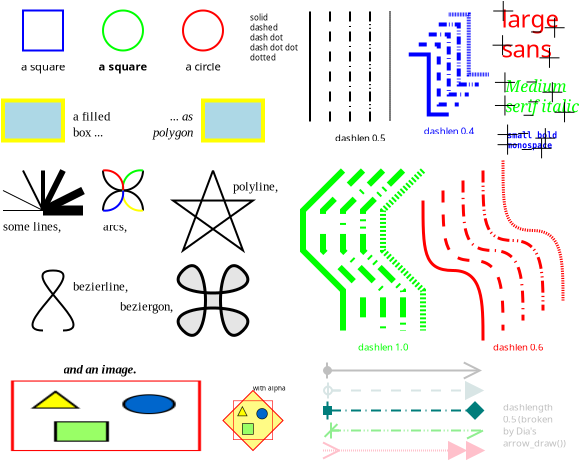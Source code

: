 <?xml version="1.0" encoding="UTF-8"?>
<dia:diagram xmlns:dia="http://www.lysator.liu.se/~alla/dia/">
  <dia:layer name="Background" visible="true">
    <dia:object type="Standard - Text" version="1" id="O0">
      <dia:attribute name="obj_pos">
        <dia:point val="26.108,5.081"/>
      </dia:attribute>
      <dia:attribute name="obj_bb">
        <dia:rectangle val="26.108,4.357;29.232,6.678"/>
      </dia:attribute>
      <dia:attribute name="text">
        <dia:composite type="text">
          <dia:attribute name="string">
            <dia:string>#Medium
serif italic#</dia:string>
          </dia:attribute>
          <dia:attribute name="font">
            <dia:font family="serif" style="8" name="Times-Italic"/>
          </dia:attribute>
          <dia:attribute name="height">
            <dia:real val="1"/>
          </dia:attribute>
          <dia:attribute name="pos">
            <dia:point val="26.108,5.081"/>
          </dia:attribute>
          <dia:attribute name="color">
            <dia:color val="#00ff00"/>
          </dia:attribute>
          <dia:attribute name="alignment">
            <dia:enum val="0"/>
          </dia:attribute>
        </dia:composite>
      </dia:attribute>
      <dia:attribute name="valign">
        <dia:enum val="3"/>
      </dia:attribute>
    </dia:object>
    <dia:object type="Standard - Polygon" version="0" id="O1">
      <dia:attribute name="obj_pos">
        <dia:point val="13.5,20"/>
      </dia:attribute>
      <dia:attribute name="obj_bb">
        <dia:rectangle val="12,20;15,23"/>
      </dia:attribute>
      <dia:attribute name="poly_points">
        <dia:point val="13.5,20"/>
        <dia:point val="15,21.5"/>
        <dia:point val="13.5,23"/>
        <dia:point val="12,21.5"/>
      </dia:attribute>
      <dia:attribute name="line_color">
        <dia:color val="#ff0000"/>
      </dia:attribute>
      <dia:attribute name="line_width">
        <dia:real val="0"/>
      </dia:attribute>
      <dia:attribute name="inner_color">
        <dia:color val="#fffb85"/>
      </dia:attribute>
      <dia:attribute name="show_background">
        <dia:boolean val="true"/>
      </dia:attribute>
    </dia:object>
    <dia:object type="Standard - Box" version="0" id="O2">
      <dia:attribute name="obj_pos">
        <dia:point val="6,1"/>
      </dia:attribute>
      <dia:attribute name="obj_bb">
        <dia:rectangle val="5.95,0.95;8.05,3.05"/>
      </dia:attribute>
      <dia:attribute name="elem_corner">
        <dia:point val="6,1"/>
      </dia:attribute>
      <dia:attribute name="elem_width">
        <dia:real val="2"/>
      </dia:attribute>
      <dia:attribute name="elem_height">
        <dia:real val="2"/>
      </dia:attribute>
      <dia:attribute name="border_color">
        <dia:color val="#00ff00"/>
      </dia:attribute>
      <dia:attribute name="show_background">
        <dia:boolean val="true"/>
      </dia:attribute>
      <dia:attribute name="corner_radius">
        <dia:real val="1"/>
      </dia:attribute>
    </dia:object>
    <dia:object type="Standard - Text" version="1" id="O3">
      <dia:attribute name="obj_pos">
        <dia:point val="7,4"/>
      </dia:attribute>
      <dia:attribute name="obj_bb">
        <dia:rectangle val="5.725,3.38;8.295,4.34"/>
      </dia:attribute>
      <dia:attribute name="text">
        <dia:composite type="text">
          <dia:attribute name="string">
            <dia:string>#a square#</dia:string>
          </dia:attribute>
          <dia:attribute name="font">
            <dia:font family="sans" style="80" name="Helvetica-Bold"/>
          </dia:attribute>
          <dia:attribute name="height">
            <dia:real val="0.7"/>
          </dia:attribute>
          <dia:attribute name="pos">
            <dia:point val="7,4"/>
          </dia:attribute>
          <dia:attribute name="color">
            <dia:color val="#000000"/>
          </dia:attribute>
          <dia:attribute name="alignment">
            <dia:enum val="1"/>
          </dia:attribute>
        </dia:composite>
      </dia:attribute>
      <dia:attribute name="valign">
        <dia:enum val="3"/>
      </dia:attribute>
    </dia:object>
    <dia:object type="Standard - Ellipse" version="0" id="O4">
      <dia:attribute name="obj_pos">
        <dia:point val="10,1"/>
      </dia:attribute>
      <dia:attribute name="obj_bb">
        <dia:rectangle val="9.95,0.95;12.05,3.05"/>
      </dia:attribute>
      <dia:attribute name="elem_corner">
        <dia:point val="10,1"/>
      </dia:attribute>
      <dia:attribute name="elem_width">
        <dia:real val="2"/>
      </dia:attribute>
      <dia:attribute name="elem_height">
        <dia:real val="2"/>
      </dia:attribute>
      <dia:attribute name="border_color">
        <dia:color val="#ff0000"/>
      </dia:attribute>
      <dia:attribute name="show_background">
        <dia:boolean val="false"/>
      </dia:attribute>
    </dia:object>
    <dia:object type="Standard - Text" version="1" id="O5">
      <dia:attribute name="obj_pos">
        <dia:point val="11,4"/>
      </dia:attribute>
      <dia:attribute name="obj_bb">
        <dia:rectangle val="9.975,3.4;12.025,4.3"/>
      </dia:attribute>
      <dia:attribute name="text">
        <dia:composite type="text">
          <dia:attribute name="string">
            <dia:string>#a circle#</dia:string>
          </dia:attribute>
          <dia:attribute name="font">
            <dia:font family="sans" style="0" name="Helvetica"/>
          </dia:attribute>
          <dia:attribute name="height">
            <dia:real val="0.7"/>
          </dia:attribute>
          <dia:attribute name="pos">
            <dia:point val="11,4"/>
          </dia:attribute>
          <dia:attribute name="color">
            <dia:color val="#000000"/>
          </dia:attribute>
          <dia:attribute name="alignment">
            <dia:enum val="1"/>
          </dia:attribute>
        </dia:composite>
      </dia:attribute>
      <dia:attribute name="valign">
        <dia:enum val="3"/>
      </dia:attribute>
    </dia:object>
    <dia:object type="Standard - Box" version="0" id="O6">
      <dia:attribute name="obj_pos">
        <dia:point val="1,5.5"/>
      </dia:attribute>
      <dia:attribute name="obj_bb">
        <dia:rectangle val="0.9,5.4;4.1,7.6"/>
      </dia:attribute>
      <dia:attribute name="elem_corner">
        <dia:point val="1,5.5"/>
      </dia:attribute>
      <dia:attribute name="elem_width">
        <dia:real val="3"/>
      </dia:attribute>
      <dia:attribute name="elem_height">
        <dia:real val="2"/>
      </dia:attribute>
      <dia:attribute name="border_width">
        <dia:real val="0.2"/>
      </dia:attribute>
      <dia:attribute name="border_color">
        <dia:color val="#ffff00"/>
      </dia:attribute>
      <dia:attribute name="inner_color">
        <dia:color val="#add8e6"/>
      </dia:attribute>
      <dia:attribute name="show_background">
        <dia:boolean val="true"/>
      </dia:attribute>
    </dia:object>
    <dia:object type="Standard - Text" version="1" id="O7">
      <dia:attribute name="obj_pos">
        <dia:point val="4.5,6.5"/>
      </dia:attribute>
      <dia:attribute name="obj_bb">
        <dia:rectangle val="4.5,5.9;6.1,7.7"/>
      </dia:attribute>
      <dia:attribute name="text">
        <dia:composite type="text">
          <dia:attribute name="string">
            <dia:string>#a filled
box ...#</dia:string>
          </dia:attribute>
          <dia:attribute name="font">
            <dia:font family="times new roman" style="0" name="Times-Roman"/>
          </dia:attribute>
          <dia:attribute name="height">
            <dia:real val="0.8"/>
          </dia:attribute>
          <dia:attribute name="pos">
            <dia:point val="4.5,6.5"/>
          </dia:attribute>
          <dia:attribute name="color">
            <dia:color val="#000000"/>
          </dia:attribute>
          <dia:attribute name="alignment">
            <dia:enum val="0"/>
          </dia:attribute>
        </dia:composite>
      </dia:attribute>
      <dia:attribute name="valign">
        <dia:enum val="3"/>
      </dia:attribute>
    </dia:object>
    <dia:object type="Standard - Polygon" version="0" id="O8">
      <dia:attribute name="obj_pos">
        <dia:point val="11,5.5"/>
      </dia:attribute>
      <dia:attribute name="obj_bb">
        <dia:rectangle val="10.9,5.4;14.1,7.6"/>
      </dia:attribute>
      <dia:attribute name="poly_points">
        <dia:point val="11,5.5"/>
        <dia:point val="14,5.5"/>
        <dia:point val="14,7.5"/>
        <dia:point val="11,7.5"/>
      </dia:attribute>
      <dia:attribute name="line_color">
        <dia:color val="#ffff00"/>
      </dia:attribute>
      <dia:attribute name="line_width">
        <dia:real val="0.2"/>
      </dia:attribute>
      <dia:attribute name="inner_color">
        <dia:color val="#add8e6"/>
      </dia:attribute>
      <dia:attribute name="show_background">
        <dia:boolean val="true"/>
      </dia:attribute>
    </dia:object>
    <dia:object type="Standard - Text" version="1" id="O9">
      <dia:attribute name="obj_pos">
        <dia:point val="10.5,6.5"/>
      </dia:attribute>
      <dia:attribute name="obj_bb">
        <dia:rectangle val="8.5,5.9;10.5,7.7"/>
      </dia:attribute>
      <dia:attribute name="text">
        <dia:composite type="text">
          <dia:attribute name="string">
            <dia:string>#... as
polygon#</dia:string>
          </dia:attribute>
          <dia:attribute name="font">
            <dia:font family="times new roman" style="8" name="Times-Italic"/>
          </dia:attribute>
          <dia:attribute name="height">
            <dia:real val="0.8"/>
          </dia:attribute>
          <dia:attribute name="pos">
            <dia:point val="10.5,6.5"/>
          </dia:attribute>
          <dia:attribute name="color">
            <dia:color val="#000000"/>
          </dia:attribute>
          <dia:attribute name="alignment">
            <dia:enum val="2"/>
          </dia:attribute>
        </dia:composite>
      </dia:attribute>
      <dia:attribute name="valign">
        <dia:enum val="3"/>
      </dia:attribute>
    </dia:object>
    <dia:object type="Standard - Text" version="1" id="O10">
      <dia:attribute name="obj_pos">
        <dia:point val="3,4"/>
      </dia:attribute>
      <dia:attribute name="obj_bb">
        <dia:rectangle val="1.75,3.4;4.25,4.3"/>
      </dia:attribute>
      <dia:attribute name="text">
        <dia:composite type="text">
          <dia:attribute name="string">
            <dia:string>#a square#</dia:string>
          </dia:attribute>
          <dia:attribute name="font">
            <dia:font family="sans" style="0" name="Helvetica"/>
          </dia:attribute>
          <dia:attribute name="height">
            <dia:real val="0.7"/>
          </dia:attribute>
          <dia:attribute name="pos">
            <dia:point val="3,4"/>
          </dia:attribute>
          <dia:attribute name="color">
            <dia:color val="#000000"/>
          </dia:attribute>
          <dia:attribute name="alignment">
            <dia:enum val="1"/>
          </dia:attribute>
        </dia:composite>
      </dia:attribute>
      <dia:attribute name="valign">
        <dia:enum val="3"/>
      </dia:attribute>
    </dia:object>
    <dia:object type="Standard - Box" version="0" id="O11">
      <dia:attribute name="obj_pos">
        <dia:point val="2,1"/>
      </dia:attribute>
      <dia:attribute name="obj_bb">
        <dia:rectangle val="1.95,0.95;4.05,3.05"/>
      </dia:attribute>
      <dia:attribute name="elem_corner">
        <dia:point val="2,1"/>
      </dia:attribute>
      <dia:attribute name="elem_width">
        <dia:real val="2"/>
      </dia:attribute>
      <dia:attribute name="elem_height">
        <dia:real val="2"/>
      </dia:attribute>
      <dia:attribute name="border_color">
        <dia:color val="#0000ff"/>
      </dia:attribute>
      <dia:attribute name="show_background">
        <dia:boolean val="true"/>
      </dia:attribute>
    </dia:object>
    <dia:object type="Standard - Line" version="0" id="O12">
      <dia:attribute name="obj_pos">
        <dia:point val="1,11"/>
      </dia:attribute>
      <dia:attribute name="obj_bb">
        <dia:rectangle val="0.995,10.995;3.005,11.005"/>
      </dia:attribute>
      <dia:attribute name="conn_endpoints">
        <dia:point val="1,11"/>
        <dia:point val="3,11"/>
      </dia:attribute>
      <dia:attribute name="numcp">
        <dia:int val="1"/>
      </dia:attribute>
      <dia:attribute name="line_width">
        <dia:real val="0.01"/>
      </dia:attribute>
    </dia:object>
    <dia:object type="Standard - Line" version="0" id="O13">
      <dia:attribute name="obj_pos">
        <dia:point val="3,11"/>
      </dia:attribute>
      <dia:attribute name="obj_bb">
        <dia:rectangle val="0.966,9.966;3.034,11.034"/>
      </dia:attribute>
      <dia:attribute name="conn_endpoints">
        <dia:point val="3,11"/>
        <dia:point val="1,10"/>
      </dia:attribute>
      <dia:attribute name="numcp">
        <dia:int val="1"/>
      </dia:attribute>
      <dia:attribute name="line_width">
        <dia:real val="0.05"/>
      </dia:attribute>
    </dia:object>
    <dia:object type="Standard - Line" version="0" id="O14">
      <dia:attribute name="obj_pos">
        <dia:point val="3,11"/>
      </dia:attribute>
      <dia:attribute name="obj_bb">
        <dia:rectangle val="1.933,8.933;3.067,11.067"/>
      </dia:attribute>
      <dia:attribute name="conn_endpoints">
        <dia:point val="3,11"/>
        <dia:point val="2,9"/>
      </dia:attribute>
      <dia:attribute name="numcp">
        <dia:int val="1"/>
      </dia:attribute>
    </dia:object>
    <dia:object type="Standard - Line" version="0" id="O15">
      <dia:attribute name="obj_pos">
        <dia:point val="3,11"/>
      </dia:attribute>
      <dia:attribute name="obj_bb">
        <dia:rectangle val="2.9,8.9;3.1,11.1"/>
      </dia:attribute>
      <dia:attribute name="conn_endpoints">
        <dia:point val="3,11"/>
        <dia:point val="3,9"/>
      </dia:attribute>
      <dia:attribute name="numcp">
        <dia:int val="1"/>
      </dia:attribute>
      <dia:attribute name="line_width">
        <dia:real val="0.2"/>
      </dia:attribute>
    </dia:object>
    <dia:object type="Standard - Line" version="0" id="O16">
      <dia:attribute name="obj_pos">
        <dia:point val="3,11"/>
      </dia:attribute>
      <dia:attribute name="obj_bb">
        <dia:rectangle val="2.799,8.799;4.201,11.201"/>
      </dia:attribute>
      <dia:attribute name="conn_endpoints">
        <dia:point val="3,11"/>
        <dia:point val="4,9"/>
      </dia:attribute>
      <dia:attribute name="numcp">
        <dia:int val="1"/>
      </dia:attribute>
      <dia:attribute name="line_width">
        <dia:real val="0.3"/>
      </dia:attribute>
    </dia:object>
    <dia:object type="Standard - Line" version="0" id="O17">
      <dia:attribute name="obj_pos">
        <dia:point val="3,11"/>
      </dia:attribute>
      <dia:attribute name="obj_bb">
        <dia:rectangle val="2.732,9.732;5.268,11.268"/>
      </dia:attribute>
      <dia:attribute name="conn_endpoints">
        <dia:point val="3,11"/>
        <dia:point val="5,10"/>
      </dia:attribute>
      <dia:attribute name="numcp">
        <dia:int val="1"/>
      </dia:attribute>
      <dia:attribute name="line_width">
        <dia:real val="0.4"/>
      </dia:attribute>
    </dia:object>
    <dia:object type="Standard - Line" version="0" id="O18">
      <dia:attribute name="obj_pos">
        <dia:point val="3,11"/>
      </dia:attribute>
      <dia:attribute name="obj_bb">
        <dia:rectangle val="2.75,10.75;5.25,11.25"/>
      </dia:attribute>
      <dia:attribute name="conn_endpoints">
        <dia:point val="3,11"/>
        <dia:point val="5,11"/>
      </dia:attribute>
      <dia:attribute name="numcp">
        <dia:int val="1"/>
      </dia:attribute>
      <dia:attribute name="line_width">
        <dia:real val="0.5"/>
      </dia:attribute>
    </dia:object>
    <dia:object type="Standard - Text" version="1" id="O19">
      <dia:attribute name="obj_pos">
        <dia:point val="1,12"/>
      </dia:attribute>
      <dia:attribute name="obj_bb">
        <dia:rectangle val="1,11.4;3.8,12.4"/>
      </dia:attribute>
      <dia:attribute name="text">
        <dia:composite type="text">
          <dia:attribute name="string">
            <dia:string>#some lines,#</dia:string>
          </dia:attribute>
          <dia:attribute name="font">
            <dia:font family="times new roman" style="0" name="Times-Roman"/>
          </dia:attribute>
          <dia:attribute name="height">
            <dia:real val="0.8"/>
          </dia:attribute>
          <dia:attribute name="pos">
            <dia:point val="1,12"/>
          </dia:attribute>
          <dia:attribute name="color">
            <dia:color val="#000000"/>
          </dia:attribute>
          <dia:attribute name="alignment">
            <dia:enum val="0"/>
          </dia:attribute>
        </dia:composite>
      </dia:attribute>
      <dia:attribute name="valign">
        <dia:enum val="3"/>
      </dia:attribute>
    </dia:object>
    <dia:object type="Standard - Arc" version="0" id="O20">
      <dia:attribute name="obj_pos">
        <dia:point val="6,9"/>
      </dia:attribute>
      <dia:attribute name="obj_bb">
        <dia:rectangle val="5.95,8.95;8.05,10.05"/>
      </dia:attribute>
      <dia:attribute name="conn_endpoints">
        <dia:point val="6,9"/>
        <dia:point val="8,9"/>
      </dia:attribute>
      <dia:attribute name="curve_distance">
        <dia:real val="1"/>
      </dia:attribute>
    </dia:object>
    <dia:object type="Standard - Arc" version="0" id="O21">
      <dia:attribute name="obj_pos">
        <dia:point val="6,11"/>
      </dia:attribute>
      <dia:attribute name="obj_bb">
        <dia:rectangle val="5.95,9.95;8.05,11.05"/>
      </dia:attribute>
      <dia:attribute name="conn_endpoints">
        <dia:point val="6,11"/>
        <dia:point val="8,11"/>
      </dia:attribute>
      <dia:attribute name="curve_distance">
        <dia:real val="-1"/>
      </dia:attribute>
    </dia:object>
    <dia:object type="Standard - Text" version="1" id="O22">
      <dia:attribute name="obj_pos">
        <dia:point val="6,12"/>
      </dia:attribute>
      <dia:attribute name="obj_bb">
        <dia:rectangle val="6,11.4;7.2,12.4"/>
      </dia:attribute>
      <dia:attribute name="text">
        <dia:composite type="text">
          <dia:attribute name="string">
            <dia:string>#arcs,#</dia:string>
          </dia:attribute>
          <dia:attribute name="font">
            <dia:font family="times new roman" style="0" name="Times-Roman"/>
          </dia:attribute>
          <dia:attribute name="height">
            <dia:real val="0.8"/>
          </dia:attribute>
          <dia:attribute name="pos">
            <dia:point val="6,12"/>
          </dia:attribute>
          <dia:attribute name="color">
            <dia:color val="#000000"/>
          </dia:attribute>
          <dia:attribute name="alignment">
            <dia:enum val="0"/>
          </dia:attribute>
        </dia:composite>
      </dia:attribute>
      <dia:attribute name="valign">
        <dia:enum val="3"/>
      </dia:attribute>
    </dia:object>
    <dia:object type="Standard - PolyLine" version="0" id="O23">
      <dia:attribute name="obj_pos">
        <dia:point val="11.5,9"/>
      </dia:attribute>
      <dia:attribute name="obj_bb">
        <dia:rectangle val="9.344,8.936;13.656,13.136"/>
      </dia:attribute>
      <dia:attribute name="poly_points">
        <dia:point val="11.5,9"/>
        <dia:point val="10,13"/>
        <dia:point val="13.5,10.5"/>
        <dia:point val="9.5,10.5"/>
        <dia:point val="13,13"/>
        <dia:point val="11.5,9"/>
      </dia:attribute>
    </dia:object>
    <dia:object type="Standard - Text" version="1" id="O24">
      <dia:attribute name="obj_pos">
        <dia:point val="12.5,10"/>
      </dia:attribute>
      <dia:attribute name="obj_bb">
        <dia:rectangle val="12.5,9.4;14.65,10.4"/>
      </dia:attribute>
      <dia:attribute name="text">
        <dia:composite type="text">
          <dia:attribute name="string">
            <dia:string>#polyline,#</dia:string>
          </dia:attribute>
          <dia:attribute name="font">
            <dia:font family="times new roman" style="0" name="Times-Roman"/>
          </dia:attribute>
          <dia:attribute name="height">
            <dia:real val="0.8"/>
          </dia:attribute>
          <dia:attribute name="pos">
            <dia:point val="12.5,10"/>
          </dia:attribute>
          <dia:attribute name="color">
            <dia:color val="#000000"/>
          </dia:attribute>
          <dia:attribute name="alignment">
            <dia:enum val="0"/>
          </dia:attribute>
        </dia:composite>
      </dia:attribute>
      <dia:attribute name="valign">
        <dia:enum val="3"/>
      </dia:attribute>
    </dia:object>
    <dia:object type="Standard - BezierLine" version="0" id="O25">
      <dia:attribute name="obj_pos">
        <dia:point val="4,17"/>
      </dia:attribute>
      <dia:attribute name="obj_bb">
        <dia:rectangle val="2.425,13.95;4.575,17.05"/>
      </dia:attribute>
      <dia:attribute name="bez_points">
        <dia:point val="4,17"/>
        <dia:point val="6,17"/>
        <dia:point val="1.5,14"/>
        <dia:point val="3.5,14"/>
        <dia:point val="5.5,14"/>
        <dia:point val="1,17"/>
        <dia:point val="3,17"/>
      </dia:attribute>
      <dia:attribute name="corner_types">
        <dia:enum val="0"/>
        <dia:enum val="0"/>
        <dia:enum val="0"/>
      </dia:attribute>
    </dia:object>
    <dia:object type="Standard - Text" version="1" id="O26">
      <dia:attribute name="obj_pos">
        <dia:point val="4.5,15"/>
      </dia:attribute>
      <dia:attribute name="obj_bb">
        <dia:rectangle val="4.5,14.4;7.05,15.4"/>
      </dia:attribute>
      <dia:attribute name="text">
        <dia:composite type="text">
          <dia:attribute name="string">
            <dia:string>#bezierline,#</dia:string>
          </dia:attribute>
          <dia:attribute name="font">
            <dia:font family="times new roman" style="0" name="Times-Roman"/>
          </dia:attribute>
          <dia:attribute name="height">
            <dia:real val="0.8"/>
          </dia:attribute>
          <dia:attribute name="pos">
            <dia:point val="4.5,15"/>
          </dia:attribute>
          <dia:attribute name="color">
            <dia:color val="#000000"/>
          </dia:attribute>
          <dia:attribute name="alignment">
            <dia:enum val="0"/>
          </dia:attribute>
        </dia:composite>
      </dia:attribute>
      <dia:attribute name="valign">
        <dia:enum val="3"/>
      </dia:attribute>
    </dia:object>
    <dia:object type="Standard - Beziergon" version="0" id="O27">
      <dia:attribute name="obj_pos">
        <dia:point val="10,14"/>
      </dia:attribute>
      <dia:attribute name="obj_bb">
        <dia:rectangle val="9.293,13.293;13.707,17.707"/>
      </dia:attribute>
      <dia:attribute name="bez_points">
        <dia:point val="10,14"/>
        <dia:point val="8.5,15.5"/>
        <dia:point val="14.5,15.5"/>
        <dia:point val="13,14"/>
        <dia:point val="11.5,12.5"/>
        <dia:point val="11.5,18.5"/>
        <dia:point val="13,17"/>
        <dia:point val="14.5,15.5"/>
        <dia:point val="8.5,15.5"/>
        <dia:point val="10,17"/>
        <dia:point val="11.5,18.5"/>
        <dia:point val="11.5,12.5"/>
      </dia:attribute>
      <dia:attribute name="corner_types">
        <dia:enum val="366"/>
        <dia:enum val="0"/>
        <dia:enum val="0"/>
        <dia:enum val="0"/>
        <dia:enum val="0"/>
      </dia:attribute>
      <dia:attribute name="line_width">
        <dia:real val="0.15"/>
      </dia:attribute>
      <dia:attribute name="inner_color">
        <dia:color val="#e5e5e5"/>
      </dia:attribute>
      <dia:attribute name="show_background">
        <dia:boolean val="true"/>
      </dia:attribute>
    </dia:object>
    <dia:object type="Standard - Image" version="0" id="O28">
      <dia:attribute name="obj_pos">
        <dia:point val="1.4,19.5"/>
      </dia:attribute>
      <dia:attribute name="obj_bb">
        <dia:rectangle val="1.35,19.45;10.95,23.079"/>
      </dia:attribute>
      <dia:attribute name="elem_corner">
        <dia:point val="1.4,19.5"/>
      </dia:attribute>
      <dia:attribute name="elem_width">
        <dia:real val="9.5"/>
      </dia:attribute>
      <dia:attribute name="elem_height">
        <dia:real val="3.529"/>
      </dia:attribute>
      <dia:attribute name="draw_border">
        <dia:boolean val="false"/>
      </dia:attribute>
      <dia:attribute name="keep_aspect">
        <dia:boolean val="true"/>
      </dia:attribute>
      <dia:attribute name="file">
        <dia:string>#dia_logo.png#</dia:string>
      </dia:attribute>
    </dia:object>
    <dia:object type="Standard - Text" version="1" id="O29">
      <dia:attribute name="obj_pos">
        <dia:point val="9.5,16"/>
      </dia:attribute>
      <dia:attribute name="obj_bb">
        <dia:rectangle val="6.9,15.4;9.5,16.4"/>
      </dia:attribute>
      <dia:attribute name="text">
        <dia:composite type="text">
          <dia:attribute name="string">
            <dia:string>#beziergon,#</dia:string>
          </dia:attribute>
          <dia:attribute name="font">
            <dia:font family="times new roman" style="0" name="Times-Roman"/>
          </dia:attribute>
          <dia:attribute name="height">
            <dia:real val="0.8"/>
          </dia:attribute>
          <dia:attribute name="pos">
            <dia:point val="9.5,16"/>
          </dia:attribute>
          <dia:attribute name="color">
            <dia:color val="#000000"/>
          </dia:attribute>
          <dia:attribute name="alignment">
            <dia:enum val="2"/>
          </dia:attribute>
        </dia:composite>
      </dia:attribute>
      <dia:attribute name="valign">
        <dia:enum val="3"/>
      </dia:attribute>
    </dia:object>
    <dia:object type="Standard - Text" version="1" id="O30">
      <dia:attribute name="obj_pos">
        <dia:point val="5.85,19.15"/>
      </dia:attribute>
      <dia:attribute name="obj_bb">
        <dia:rectangle val="4.1,18.55;7.6,19.55"/>
      </dia:attribute>
      <dia:attribute name="text">
        <dia:composite type="text">
          <dia:attribute name="string">
            <dia:string>#and an image.#</dia:string>
          </dia:attribute>
          <dia:attribute name="font">
            <dia:font family="times new roman" style="88" name="Times-BoldItalic"/>
          </dia:attribute>
          <dia:attribute name="height">
            <dia:real val="0.8"/>
          </dia:attribute>
          <dia:attribute name="pos">
            <dia:point val="5.85,19.15"/>
          </dia:attribute>
          <dia:attribute name="color">
            <dia:color val="#000000"/>
          </dia:attribute>
          <dia:attribute name="alignment">
            <dia:enum val="1"/>
          </dia:attribute>
        </dia:composite>
      </dia:attribute>
      <dia:attribute name="valign">
        <dia:enum val="3"/>
      </dia:attribute>
    </dia:object>
    <dia:object type="Standard - Text" version="1" id="O31">
      <dia:attribute name="obj_pos">
        <dia:point val="13.351,1.498"/>
      </dia:attribute>
      <dia:attribute name="obj_bb">
        <dia:rectangle val="13.351,1.033;15.816,3.728"/>
      </dia:attribute>
      <dia:attribute name="text">
        <dia:composite type="text">
          <dia:attribute name="string">
            <dia:string>#solid
dashed
dash dot
dash dot dot
dotted#</dia:string>
          </dia:attribute>
          <dia:attribute name="font">
            <dia:font family="sans" style="0" name="Helvetica"/>
          </dia:attribute>
          <dia:attribute name="height">
            <dia:real val="0.5"/>
          </dia:attribute>
          <dia:attribute name="pos">
            <dia:point val="13.351,1.498"/>
          </dia:attribute>
          <dia:attribute name="color">
            <dia:color val="#000000"/>
          </dia:attribute>
          <dia:attribute name="alignment">
            <dia:enum val="0"/>
          </dia:attribute>
        </dia:composite>
      </dia:attribute>
      <dia:attribute name="valign">
        <dia:enum val="3"/>
      </dia:attribute>
    </dia:object>
    <dia:group>
      <dia:object type="Standard - PolyLine" version="0" id="O32">
        <dia:attribute name="obj_pos">
          <dia:point val="18,9"/>
        </dia:attribute>
        <dia:attribute name="obj_bb">
          <dia:rectangle val="15.85,8.788;18.212,17.15"/>
        </dia:attribute>
        <dia:attribute name="poly_points">
          <dia:point val="18,9"/>
          <dia:point val="16,11"/>
          <dia:point val="16,13"/>
          <dia:point val="18,15"/>
          <dia:point val="18,17"/>
        </dia:attribute>
        <dia:attribute name="line_color">
          <dia:color val="#00ff00"/>
        </dia:attribute>
        <dia:attribute name="line_width">
          <dia:real val="0.3"/>
        </dia:attribute>
      </dia:object>
      <dia:object type="Standard - PolyLine" version="0" id="O33">
        <dia:attribute name="obj_pos">
          <dia:point val="19,9"/>
        </dia:attribute>
        <dia:attribute name="obj_bb">
          <dia:rectangle val="16.85,8.788;19.212,17.15"/>
        </dia:attribute>
        <dia:attribute name="poly_points">
          <dia:point val="19,9"/>
          <dia:point val="17,11"/>
          <dia:point val="17,13"/>
          <dia:point val="19,15"/>
          <dia:point val="19,17"/>
        </dia:attribute>
        <dia:attribute name="line_color">
          <dia:color val="#00ff00"/>
        </dia:attribute>
        <dia:attribute name="line_width">
          <dia:real val="0.3"/>
        </dia:attribute>
        <dia:attribute name="line_style">
          <dia:enum val="1"/>
        </dia:attribute>
      </dia:object>
      <dia:object type="Standard - PolyLine" version="0" id="O34">
        <dia:attribute name="obj_pos">
          <dia:point val="20,9"/>
        </dia:attribute>
        <dia:attribute name="obj_bb">
          <dia:rectangle val="17.85,8.788;20.212,17.15"/>
        </dia:attribute>
        <dia:attribute name="poly_points">
          <dia:point val="20,9"/>
          <dia:point val="18,11"/>
          <dia:point val="18,13"/>
          <dia:point val="20,15"/>
          <dia:point val="20,17"/>
        </dia:attribute>
        <dia:attribute name="line_color">
          <dia:color val="#00ff00"/>
        </dia:attribute>
        <dia:attribute name="line_width">
          <dia:real val="0.3"/>
        </dia:attribute>
        <dia:attribute name="line_style">
          <dia:enum val="2"/>
        </dia:attribute>
      </dia:object>
      <dia:object type="Standard - PolyLine" version="0" id="O35">
        <dia:attribute name="obj_pos">
          <dia:point val="21,9"/>
        </dia:attribute>
        <dia:attribute name="obj_bb">
          <dia:rectangle val="18.85,8.788;21.212,17.15"/>
        </dia:attribute>
        <dia:attribute name="poly_points">
          <dia:point val="21,9"/>
          <dia:point val="19,11"/>
          <dia:point val="19,13"/>
          <dia:point val="21,15"/>
          <dia:point val="21,17"/>
        </dia:attribute>
        <dia:attribute name="line_color">
          <dia:color val="#00ff00"/>
        </dia:attribute>
        <dia:attribute name="line_width">
          <dia:real val="0.3"/>
        </dia:attribute>
        <dia:attribute name="line_style">
          <dia:enum val="3"/>
        </dia:attribute>
      </dia:object>
      <dia:object type="Standard - PolyLine" version="0" id="O36">
        <dia:attribute name="obj_pos">
          <dia:point val="22,9"/>
        </dia:attribute>
        <dia:attribute name="obj_bb">
          <dia:rectangle val="19.85,8.788;22.212,17.15"/>
        </dia:attribute>
        <dia:attribute name="poly_points">
          <dia:point val="22,9"/>
          <dia:point val="20,11"/>
          <dia:point val="20,13"/>
          <dia:point val="22,15"/>
          <dia:point val="22,17"/>
        </dia:attribute>
        <dia:attribute name="line_color">
          <dia:color val="#00ff00"/>
        </dia:attribute>
        <dia:attribute name="line_width">
          <dia:real val="0.3"/>
        </dia:attribute>
        <dia:attribute name="line_style">
          <dia:enum val="4"/>
        </dia:attribute>
      </dia:object>
      <dia:object type="Standard - Text" version="1" id="O37">
        <dia:attribute name="obj_pos">
          <dia:point val="20,18"/>
        </dia:attribute>
        <dia:attribute name="obj_bb">
          <dia:rectangle val="18.7,17.5;21.3,18.25"/>
        </dia:attribute>
        <dia:attribute name="text">
          <dia:composite type="text">
            <dia:attribute name="string">
              <dia:string>#dashlen 1.0#</dia:string>
            </dia:attribute>
            <dia:attribute name="font">
              <dia:font family="sans" style="0" name="Helvetica"/>
            </dia:attribute>
            <dia:attribute name="height">
              <dia:real val="0.6"/>
            </dia:attribute>
            <dia:attribute name="pos">
              <dia:point val="20,18"/>
            </dia:attribute>
            <dia:attribute name="color">
              <dia:color val="#00ff00"/>
            </dia:attribute>
            <dia:attribute name="alignment">
              <dia:enum val="1"/>
            </dia:attribute>
          </dia:composite>
        </dia:attribute>
        <dia:attribute name="valign">
          <dia:enum val="3"/>
        </dia:attribute>
      </dia:object>
    </dia:group>
    <dia:group>
      <dia:object type="Standard - Line" version="0" id="O38">
        <dia:attribute name="obj_pos">
          <dia:point val="16.35,1.049"/>
        </dia:attribute>
        <dia:attribute name="obj_bb">
          <dia:rectangle val="16.3,0.999;16.4,6.599"/>
        </dia:attribute>
        <dia:attribute name="conn_endpoints">
          <dia:point val="16.35,1.049"/>
          <dia:point val="16.35,6.549"/>
        </dia:attribute>
        <dia:attribute name="numcp">
          <dia:int val="1"/>
        </dia:attribute>
      </dia:object>
      <dia:object type="Standard - Line" version="0" id="O39">
        <dia:attribute name="obj_pos">
          <dia:point val="17.35,6.549"/>
        </dia:attribute>
        <dia:attribute name="obj_bb">
          <dia:rectangle val="17.3,0.999;17.4,6.599"/>
        </dia:attribute>
        <dia:attribute name="conn_endpoints">
          <dia:point val="17.35,6.549"/>
          <dia:point val="17.35,1.049"/>
        </dia:attribute>
        <dia:attribute name="numcp">
          <dia:int val="1"/>
        </dia:attribute>
        <dia:attribute name="line_style">
          <dia:enum val="1"/>
        </dia:attribute>
        <dia:attribute name="dashlength">
          <dia:real val="0.5"/>
        </dia:attribute>
      </dia:object>
      <dia:object type="Standard - Line" version="0" id="O40">
        <dia:attribute name="obj_pos">
          <dia:point val="18.35,1.049"/>
        </dia:attribute>
        <dia:attribute name="obj_bb">
          <dia:rectangle val="18.3,0.999;18.4,6.599"/>
        </dia:attribute>
        <dia:attribute name="conn_endpoints">
          <dia:point val="18.35,1.049"/>
          <dia:point val="18.35,6.549"/>
        </dia:attribute>
        <dia:attribute name="numcp">
          <dia:int val="1"/>
        </dia:attribute>
        <dia:attribute name="line_style">
          <dia:enum val="2"/>
        </dia:attribute>
        <dia:attribute name="dashlength">
          <dia:real val="0.5"/>
        </dia:attribute>
      </dia:object>
      <dia:object type="Standard - Line" version="0" id="O41">
        <dia:attribute name="obj_pos">
          <dia:point val="19.35,1.049"/>
        </dia:attribute>
        <dia:attribute name="obj_bb">
          <dia:rectangle val="19.3,0.999;19.4,6.599"/>
        </dia:attribute>
        <dia:attribute name="conn_endpoints">
          <dia:point val="19.35,1.049"/>
          <dia:point val="19.35,6.549"/>
        </dia:attribute>
        <dia:attribute name="numcp">
          <dia:int val="1"/>
        </dia:attribute>
        <dia:attribute name="line_style">
          <dia:enum val="3"/>
        </dia:attribute>
        <dia:attribute name="dashlength">
          <dia:real val="0.5"/>
        </dia:attribute>
      </dia:object>
      <dia:object type="Standard - Line" version="0" id="O42">
        <dia:attribute name="obj_pos">
          <dia:point val="20.35,1.049"/>
        </dia:attribute>
        <dia:attribute name="obj_bb">
          <dia:rectangle val="20.3,0.999;20.4,6.599"/>
        </dia:attribute>
        <dia:attribute name="conn_endpoints">
          <dia:point val="20.35,1.049"/>
          <dia:point val="20.35,6.549"/>
        </dia:attribute>
        <dia:attribute name="numcp">
          <dia:int val="1"/>
        </dia:attribute>
        <dia:attribute name="line_style">
          <dia:enum val="4"/>
        </dia:attribute>
        <dia:attribute name="dashlength">
          <dia:real val="0.5"/>
        </dia:attribute>
      </dia:object>
      <dia:object type="Standard - Text" version="1" id="O43">
        <dia:attribute name="obj_pos">
          <dia:point val="18.85,7.549"/>
        </dia:attribute>
        <dia:attribute name="obj_bb">
          <dia:rectangle val="17.55,7.049;20.15,7.799"/>
        </dia:attribute>
        <dia:attribute name="text">
          <dia:composite type="text">
            <dia:attribute name="string">
              <dia:string>#dashlen 0.5#</dia:string>
            </dia:attribute>
            <dia:attribute name="font">
              <dia:font family="sans" style="0" name="Helvetica"/>
            </dia:attribute>
            <dia:attribute name="height">
              <dia:real val="0.6"/>
            </dia:attribute>
            <dia:attribute name="pos">
              <dia:point val="18.85,7.549"/>
            </dia:attribute>
            <dia:attribute name="color">
              <dia:color val="#000000"/>
            </dia:attribute>
            <dia:attribute name="alignment">
              <dia:enum val="1"/>
            </dia:attribute>
          </dia:composite>
        </dia:attribute>
        <dia:attribute name="valign">
          <dia:enum val="3"/>
        </dia:attribute>
      </dia:object>
    </dia:group>
    <dia:group>
      <dia:object type="Standard - ZigZagLine" version="1" id="O44">
        <dia:attribute name="obj_pos">
          <dia:point val="21.287,3.199"/>
        </dia:attribute>
        <dia:attribute name="obj_bb">
          <dia:rectangle val="21.187,3.099;23.387,6.299"/>
        </dia:attribute>
        <dia:attribute name="orth_points">
          <dia:point val="21.287,3.199"/>
          <dia:point val="22.287,3.199"/>
          <dia:point val="22.287,6.199"/>
          <dia:point val="23.287,6.199"/>
        </dia:attribute>
        <dia:attribute name="orth_orient">
          <dia:enum val="0"/>
          <dia:enum val="1"/>
          <dia:enum val="0"/>
        </dia:attribute>
        <dia:attribute name="autorouting">
          <dia:boolean val="false"/>
        </dia:attribute>
        <dia:attribute name="line_color">
          <dia:color val="#0000ff"/>
        </dia:attribute>
        <dia:attribute name="line_width">
          <dia:real val="0.2"/>
        </dia:attribute>
      </dia:object>
      <dia:object type="Standard - ZigZagLine" version="1" id="O45">
        <dia:attribute name="obj_pos">
          <dia:point val="21.787,2.699"/>
        </dia:attribute>
        <dia:attribute name="obj_bb">
          <dia:rectangle val="21.687,2.599;23.887,5.799"/>
        </dia:attribute>
        <dia:attribute name="orth_points">
          <dia:point val="21.787,2.699"/>
          <dia:point val="22.787,2.699"/>
          <dia:point val="22.787,5.699"/>
          <dia:point val="23.787,5.699"/>
        </dia:attribute>
        <dia:attribute name="orth_orient">
          <dia:enum val="0"/>
          <dia:enum val="1"/>
          <dia:enum val="0"/>
        </dia:attribute>
        <dia:attribute name="autorouting">
          <dia:boolean val="false"/>
        </dia:attribute>
        <dia:attribute name="line_color">
          <dia:color val="#0000ff"/>
        </dia:attribute>
        <dia:attribute name="line_width">
          <dia:real val="0.2"/>
        </dia:attribute>
        <dia:attribute name="line_style">
          <dia:enum val="1"/>
        </dia:attribute>
        <dia:attribute name="dashlength">
          <dia:real val="0.4"/>
        </dia:attribute>
      </dia:object>
      <dia:object type="Standard - ZigZagLine" version="1" id="O46">
        <dia:attribute name="obj_pos">
          <dia:point val="22.287,2.199"/>
        </dia:attribute>
        <dia:attribute name="obj_bb">
          <dia:rectangle val="22.187,2.099;24.387,5.299"/>
        </dia:attribute>
        <dia:attribute name="orth_points">
          <dia:point val="22.287,2.199"/>
          <dia:point val="23.287,2.199"/>
          <dia:point val="23.287,5.199"/>
          <dia:point val="24.287,5.199"/>
        </dia:attribute>
        <dia:attribute name="orth_orient">
          <dia:enum val="0"/>
          <dia:enum val="1"/>
          <dia:enum val="0"/>
        </dia:attribute>
        <dia:attribute name="autorouting">
          <dia:boolean val="false"/>
        </dia:attribute>
        <dia:attribute name="line_color">
          <dia:color val="#0000ff"/>
        </dia:attribute>
        <dia:attribute name="line_width">
          <dia:real val="0.2"/>
        </dia:attribute>
        <dia:attribute name="line_style">
          <dia:enum val="2"/>
        </dia:attribute>
        <dia:attribute name="dashlength">
          <dia:real val="0.4"/>
        </dia:attribute>
      </dia:object>
      <dia:object type="Standard - ZigZagLine" version="1" id="O47">
        <dia:attribute name="obj_pos">
          <dia:point val="22.787,1.699"/>
        </dia:attribute>
        <dia:attribute name="obj_bb">
          <dia:rectangle val="22.687,1.599;24.887,4.799"/>
        </dia:attribute>
        <dia:attribute name="orth_points">
          <dia:point val="22.787,1.699"/>
          <dia:point val="23.787,1.699"/>
          <dia:point val="23.787,4.699"/>
          <dia:point val="24.787,4.699"/>
        </dia:attribute>
        <dia:attribute name="orth_orient">
          <dia:enum val="0"/>
          <dia:enum val="1"/>
          <dia:enum val="0"/>
        </dia:attribute>
        <dia:attribute name="autorouting">
          <dia:boolean val="false"/>
        </dia:attribute>
        <dia:attribute name="line_color">
          <dia:color val="#0000ff"/>
        </dia:attribute>
        <dia:attribute name="line_width">
          <dia:real val="0.2"/>
        </dia:attribute>
        <dia:attribute name="line_style">
          <dia:enum val="3"/>
        </dia:attribute>
        <dia:attribute name="dashlength">
          <dia:real val="0.4"/>
        </dia:attribute>
      </dia:object>
      <dia:object type="Standard - ZigZagLine" version="1" id="O48">
        <dia:attribute name="obj_pos">
          <dia:point val="23.287,1.199"/>
        </dia:attribute>
        <dia:attribute name="obj_bb">
          <dia:rectangle val="23.187,1.099;25.387,4.299"/>
        </dia:attribute>
        <dia:attribute name="orth_points">
          <dia:point val="23.287,1.199"/>
          <dia:point val="24.287,1.199"/>
          <dia:point val="24.287,4.199"/>
          <dia:point val="25.287,4.199"/>
        </dia:attribute>
        <dia:attribute name="orth_orient">
          <dia:enum val="0"/>
          <dia:enum val="1"/>
          <dia:enum val="0"/>
        </dia:attribute>
        <dia:attribute name="autorouting">
          <dia:boolean val="false"/>
        </dia:attribute>
        <dia:attribute name="line_color">
          <dia:color val="#0000ff"/>
        </dia:attribute>
        <dia:attribute name="line_width">
          <dia:real val="0.2"/>
        </dia:attribute>
        <dia:attribute name="line_style">
          <dia:enum val="4"/>
        </dia:attribute>
        <dia:attribute name="dashlength">
          <dia:real val="0.4"/>
        </dia:attribute>
      </dia:object>
      <dia:object type="Standard - Text" version="1" id="O49">
        <dia:attribute name="obj_pos">
          <dia:point val="23.287,7.199"/>
        </dia:attribute>
        <dia:attribute name="obj_bb">
          <dia:rectangle val="22.012,6.699;24.562,7.449"/>
        </dia:attribute>
        <dia:attribute name="text">
          <dia:composite type="text">
            <dia:attribute name="string">
              <dia:string>#dashlen 0.4#</dia:string>
            </dia:attribute>
            <dia:attribute name="font">
              <dia:font family="sans" style="0" name="Helvetica"/>
            </dia:attribute>
            <dia:attribute name="height">
              <dia:real val="0.6"/>
            </dia:attribute>
            <dia:attribute name="pos">
              <dia:point val="23.287,7.199"/>
            </dia:attribute>
            <dia:attribute name="color">
              <dia:color val="#0000ff"/>
            </dia:attribute>
            <dia:attribute name="alignment">
              <dia:enum val="1"/>
            </dia:attribute>
          </dia:composite>
        </dia:attribute>
        <dia:attribute name="valign">
          <dia:enum val="3"/>
        </dia:attribute>
      </dia:object>
    </dia:group>
    <dia:object type="Standard - BezierLine" version="0" id="O50">
      <dia:attribute name="obj_pos">
        <dia:point val="23,10"/>
      </dia:attribute>
      <dia:attribute name="obj_bb">
        <dia:rectangle val="22.925,9.925;26.075,17.075"/>
      </dia:attribute>
      <dia:attribute name="bez_points">
        <dia:point val="23,10"/>
        <dia:point val="23,12.5"/>
        <dia:point val="23,13.5"/>
        <dia:point val="24.5,13.5"/>
        <dia:point val="26,13.5"/>
        <dia:point val="26,15"/>
        <dia:point val="26,17"/>
      </dia:attribute>
      <dia:attribute name="corner_types">
        <dia:enum val="0"/>
        <dia:enum val="0"/>
        <dia:enum val="0"/>
      </dia:attribute>
      <dia:attribute name="line_color">
        <dia:color val="#ff0000"/>
      </dia:attribute>
      <dia:attribute name="line_width">
        <dia:real val="0.15"/>
      </dia:attribute>
      <dia:attribute name="line_style">
        <dia:enum val="1"/>
      </dia:attribute>
      <dia:attribute name="dashlength">
        <dia:real val="0.6"/>
      </dia:attribute>
    </dia:object>
    <dia:object type="Standard - BezierLine" version="0" id="O51">
      <dia:attribute name="obj_pos">
        <dia:point val="22,10.5"/>
      </dia:attribute>
      <dia:attribute name="obj_bb">
        <dia:rectangle val="21.925,10.425;25.075,17.575"/>
      </dia:attribute>
      <dia:attribute name="bez_points">
        <dia:point val="22,10.5"/>
        <dia:point val="22,13"/>
        <dia:point val="22,14"/>
        <dia:point val="23.5,14"/>
        <dia:point val="25,14"/>
        <dia:point val="25,15.5"/>
        <dia:point val="25,17.5"/>
      </dia:attribute>
      <dia:attribute name="corner_types">
        <dia:enum val="0"/>
        <dia:enum val="0"/>
        <dia:enum val="0"/>
      </dia:attribute>
      <dia:attribute name="line_color">
        <dia:color val="#ff0000"/>
      </dia:attribute>
      <dia:attribute name="line_width">
        <dia:real val="0.15"/>
      </dia:attribute>
    </dia:object>
    <dia:object type="Standard - BezierLine" version="0" id="O52">
      <dia:attribute name="obj_pos">
        <dia:point val="26,8.5"/>
      </dia:attribute>
      <dia:attribute name="obj_bb">
        <dia:rectangle val="25.925,8.425;29.075,15.575"/>
      </dia:attribute>
      <dia:attribute name="bez_points">
        <dia:point val="26,8.5"/>
        <dia:point val="26,11"/>
        <dia:point val="26,12"/>
        <dia:point val="27.5,12"/>
        <dia:point val="29,12"/>
        <dia:point val="29,13.5"/>
        <dia:point val="29,15.5"/>
      </dia:attribute>
      <dia:attribute name="corner_types">
        <dia:enum val="0"/>
        <dia:enum val="0"/>
        <dia:enum val="0"/>
      </dia:attribute>
      <dia:attribute name="line_color">
        <dia:color val="#ff0000"/>
      </dia:attribute>
      <dia:attribute name="line_width">
        <dia:real val="0.15"/>
      </dia:attribute>
      <dia:attribute name="line_style">
        <dia:enum val="4"/>
      </dia:attribute>
      <dia:attribute name="dashlength">
        <dia:real val="0.6"/>
      </dia:attribute>
    </dia:object>
    <dia:object type="Standard - BezierLine" version="0" id="O53">
      <dia:attribute name="obj_pos">
        <dia:point val="25,9"/>
      </dia:attribute>
      <dia:attribute name="obj_bb">
        <dia:rectangle val="24.925,8.925;28.075,16.075"/>
      </dia:attribute>
      <dia:attribute name="bez_points">
        <dia:point val="25,9"/>
        <dia:point val="25,11.5"/>
        <dia:point val="25,12.5"/>
        <dia:point val="26.5,12.5"/>
        <dia:point val="28,12.5"/>
        <dia:point val="28,14"/>
        <dia:point val="28,16"/>
      </dia:attribute>
      <dia:attribute name="corner_types">
        <dia:enum val="0"/>
        <dia:enum val="0"/>
        <dia:enum val="0"/>
      </dia:attribute>
      <dia:attribute name="line_color">
        <dia:color val="#ff0000"/>
      </dia:attribute>
      <dia:attribute name="line_width">
        <dia:real val="0.15"/>
      </dia:attribute>
      <dia:attribute name="line_style">
        <dia:enum val="3"/>
      </dia:attribute>
      <dia:attribute name="dashlength">
        <dia:real val="0.6"/>
      </dia:attribute>
    </dia:object>
    <dia:object type="Standard - BezierLine" version="0" id="O54">
      <dia:attribute name="obj_pos">
        <dia:point val="24,9.5"/>
      </dia:attribute>
      <dia:attribute name="obj_bb">
        <dia:rectangle val="23.925,9.425;27.075,16.575"/>
      </dia:attribute>
      <dia:attribute name="bez_points">
        <dia:point val="24,9.5"/>
        <dia:point val="24,12"/>
        <dia:point val="24,13"/>
        <dia:point val="25.5,13"/>
        <dia:point val="27,13"/>
        <dia:point val="27,14.5"/>
        <dia:point val="27,16.5"/>
      </dia:attribute>
      <dia:attribute name="corner_types">
        <dia:enum val="0"/>
        <dia:enum val="0"/>
        <dia:enum val="0"/>
      </dia:attribute>
      <dia:attribute name="line_color">
        <dia:color val="#ff0000"/>
      </dia:attribute>
      <dia:attribute name="line_width">
        <dia:real val="0.15"/>
      </dia:attribute>
      <dia:attribute name="line_style">
        <dia:enum val="2"/>
      </dia:attribute>
      <dia:attribute name="dashlength">
        <dia:real val="0.6"/>
      </dia:attribute>
    </dia:object>
    <dia:object type="Standard - Text" version="1" id="O55">
      <dia:attribute name="obj_pos">
        <dia:point val="25.5,18"/>
      </dia:attribute>
      <dia:attribute name="obj_bb">
        <dia:rectangle val="25.5,17.5;28.1,18.25"/>
      </dia:attribute>
      <dia:attribute name="text">
        <dia:composite type="text">
          <dia:attribute name="string">
            <dia:string>#dashlen 0.6#</dia:string>
          </dia:attribute>
          <dia:attribute name="font">
            <dia:font family="sans" style="0" name="Helvetica"/>
          </dia:attribute>
          <dia:attribute name="height">
            <dia:real val="0.6"/>
          </dia:attribute>
          <dia:attribute name="pos">
            <dia:point val="25.5,18"/>
          </dia:attribute>
          <dia:attribute name="color">
            <dia:color val="#ff0000"/>
          </dia:attribute>
          <dia:attribute name="alignment">
            <dia:enum val="0"/>
          </dia:attribute>
        </dia:composite>
      </dia:attribute>
      <dia:attribute name="valign">
        <dia:enum val="3"/>
      </dia:attribute>
    </dia:object>
    <dia:object type="Standard - Line" version="0" id="O56">
      <dia:attribute name="obj_pos">
        <dia:point val="17,19"/>
      </dia:attribute>
      <dia:attribute name="obj_bb">
        <dia:rectangle val="16.95,18.2;25,19.8"/>
      </dia:attribute>
      <dia:attribute name="conn_endpoints">
        <dia:point val="17,19"/>
        <dia:point val="24.95,19"/>
      </dia:attribute>
      <dia:attribute name="numcp">
        <dia:int val="1"/>
      </dia:attribute>
      <dia:attribute name="line_color">
        <dia:color val="#bfbfbf"/>
      </dia:attribute>
      <dia:attribute name="start_arrow">
        <dia:enum val="13"/>
      </dia:attribute>
      <dia:attribute name="start_arrow_length">
        <dia:real val="0.8"/>
      </dia:attribute>
      <dia:attribute name="start_arrow_width">
        <dia:real val="0.8"/>
      </dia:attribute>
      <dia:attribute name="end_arrow">
        <dia:enum val="1"/>
      </dia:attribute>
      <dia:attribute name="end_arrow_length">
        <dia:real val="0.8"/>
      </dia:attribute>
      <dia:attribute name="end_arrow_width">
        <dia:real val="0.8"/>
      </dia:attribute>
    </dia:object>
    <dia:object type="Standard - Line" version="0" id="O57">
      <dia:attribute name="obj_pos">
        <dia:point val="17,20"/>
      </dia:attribute>
      <dia:attribute name="obj_bb">
        <dia:rectangle val="16.95,19.2;25.05,20.8"/>
      </dia:attribute>
      <dia:attribute name="conn_endpoints">
        <dia:point val="17,20"/>
        <dia:point val="25,20"/>
      </dia:attribute>
      <dia:attribute name="numcp">
        <dia:int val="1"/>
      </dia:attribute>
      <dia:attribute name="line_color">
        <dia:color val="#d8e5e5"/>
      </dia:attribute>
      <dia:attribute name="line_style">
        <dia:enum val="1"/>
      </dia:attribute>
      <dia:attribute name="start_arrow">
        <dia:enum val="14"/>
      </dia:attribute>
      <dia:attribute name="start_arrow_length">
        <dia:real val="0.8"/>
      </dia:attribute>
      <dia:attribute name="start_arrow_width">
        <dia:real val="0.8"/>
      </dia:attribute>
      <dia:attribute name="end_arrow">
        <dia:enum val="3"/>
      </dia:attribute>
      <dia:attribute name="end_arrow_length">
        <dia:real val="0.8"/>
      </dia:attribute>
      <dia:attribute name="end_arrow_width">
        <dia:real val="0.8"/>
      </dia:attribute>
      <dia:attribute name="dashlength">
        <dia:real val="0.5"/>
      </dia:attribute>
    </dia:object>
    <dia:object type="Standard - Line" version="0" id="O58">
      <dia:attribute name="obj_pos">
        <dia:point val="17,21"/>
      </dia:attribute>
      <dia:attribute name="obj_bb">
        <dia:rectangle val="16.95,20.2;25.05,21.8"/>
      </dia:attribute>
      <dia:attribute name="conn_endpoints">
        <dia:point val="17,21"/>
        <dia:point val="25,21"/>
      </dia:attribute>
      <dia:attribute name="numcp">
        <dia:int val="1"/>
      </dia:attribute>
      <dia:attribute name="line_color">
        <dia:color val="#007d7b"/>
      </dia:attribute>
      <dia:attribute name="line_style">
        <dia:enum val="2"/>
      </dia:attribute>
      <dia:attribute name="start_arrow">
        <dia:enum val="16"/>
      </dia:attribute>
      <dia:attribute name="start_arrow_length">
        <dia:real val="0.8"/>
      </dia:attribute>
      <dia:attribute name="start_arrow_width">
        <dia:real val="0.8"/>
      </dia:attribute>
      <dia:attribute name="end_arrow">
        <dia:enum val="5"/>
      </dia:attribute>
      <dia:attribute name="end_arrow_length">
        <dia:real val="0.8"/>
      </dia:attribute>
      <dia:attribute name="end_arrow_width">
        <dia:real val="0.8"/>
      </dia:attribute>
      <dia:attribute name="dashlength">
        <dia:real val="0.5"/>
      </dia:attribute>
    </dia:object>
    <dia:object type="Standard - Line" version="0" id="O59">
      <dia:attribute name="obj_pos">
        <dia:point val="17,22"/>
      </dia:attribute>
      <dia:attribute name="obj_bb">
        <dia:rectangle val="16.95,21.2;25.05,22.8"/>
      </dia:attribute>
      <dia:attribute name="conn_endpoints">
        <dia:point val="17,22"/>
        <dia:point val="25,22"/>
      </dia:attribute>
      <dia:attribute name="numcp">
        <dia:int val="1"/>
      </dia:attribute>
      <dia:attribute name="line_color">
        <dia:color val="#90ee90"/>
      </dia:attribute>
      <dia:attribute name="line_style">
        <dia:enum val="3"/>
      </dia:attribute>
      <dia:attribute name="start_arrow">
        <dia:enum val="18"/>
      </dia:attribute>
      <dia:attribute name="start_arrow_length">
        <dia:real val="0.8"/>
      </dia:attribute>
      <dia:attribute name="start_arrow_width">
        <dia:real val="0.8"/>
      </dia:attribute>
      <dia:attribute name="end_arrow">
        <dia:enum val="6"/>
      </dia:attribute>
      <dia:attribute name="end_arrow_length">
        <dia:real val="0.8"/>
      </dia:attribute>
      <dia:attribute name="end_arrow_width">
        <dia:real val="0.8"/>
      </dia:attribute>
      <dia:attribute name="dashlength">
        <dia:real val="0.5"/>
      </dia:attribute>
    </dia:object>
    <dia:object type="Standard - Line" version="0" id="O60">
      <dia:attribute name="obj_pos">
        <dia:point val="17,23"/>
      </dia:attribute>
      <dia:attribute name="obj_bb">
        <dia:rectangle val="16.95,22.2;25.05,23.8"/>
      </dia:attribute>
      <dia:attribute name="conn_endpoints">
        <dia:point val="17,23"/>
        <dia:point val="25,23"/>
      </dia:attribute>
      <dia:attribute name="numcp">
        <dia:int val="1"/>
      </dia:attribute>
      <dia:attribute name="line_color">
        <dia:color val="#ffc0cb"/>
      </dia:attribute>
      <dia:attribute name="line_style">
        <dia:enum val="4"/>
      </dia:attribute>
      <dia:attribute name="start_arrow">
        <dia:enum val="20"/>
      </dia:attribute>
      <dia:attribute name="start_arrow_length">
        <dia:real val="0.8"/>
      </dia:attribute>
      <dia:attribute name="start_arrow_width">
        <dia:real val="0.8"/>
      </dia:attribute>
      <dia:attribute name="end_arrow">
        <dia:enum val="11"/>
      </dia:attribute>
      <dia:attribute name="end_arrow_length">
        <dia:real val="0.8"/>
      </dia:attribute>
      <dia:attribute name="end_arrow_width">
        <dia:real val="0.8"/>
      </dia:attribute>
      <dia:attribute name="dashlength">
        <dia:real val="0.5"/>
      </dia:attribute>
    </dia:object>
    <dia:object type="Standard - Text" version="1" id="O61">
      <dia:attribute name="obj_pos">
        <dia:point val="26,21"/>
      </dia:attribute>
      <dia:attribute name="obj_bb">
        <dia:rectangle val="26,20.5;29.2,23.05"/>
      </dia:attribute>
      <dia:attribute name="text">
        <dia:composite type="text">
          <dia:attribute name="string">
            <dia:string>#dashlength
0.5 (broken
by Dia's
arrow_draw())#</dia:string>
          </dia:attribute>
          <dia:attribute name="font">
            <dia:font family="sans" style="0" name="Helvetica"/>
          </dia:attribute>
          <dia:attribute name="height">
            <dia:real val="0.6"/>
          </dia:attribute>
          <dia:attribute name="pos">
            <dia:point val="26,21"/>
          </dia:attribute>
          <dia:attribute name="color">
            <dia:color val="#bfbfbf"/>
          </dia:attribute>
          <dia:attribute name="alignment">
            <dia:enum val="0"/>
          </dia:attribute>
        </dia:composite>
      </dia:attribute>
      <dia:attribute name="valign">
        <dia:enum val="3"/>
      </dia:attribute>
    </dia:object>
    <dia:object type="Standard - Arc" version="0" id="O62">
      <dia:attribute name="obj_pos">
        <dia:point val="8,9"/>
      </dia:attribute>
      <dia:attribute name="obj_bb">
        <dia:rectangle val="6.941,8.941;8.071,10.071"/>
      </dia:attribute>
      <dia:attribute name="conn_endpoints">
        <dia:point val="8,9"/>
        <dia:point val="7,10"/>
      </dia:attribute>
      <dia:attribute name="arc_color">
        <dia:color val="#00ff00"/>
      </dia:attribute>
      <dia:attribute name="curve_distance">
        <dia:real val="0.354"/>
      </dia:attribute>
    </dia:object>
    <dia:object type="Standard - Arc" version="0" id="O63">
      <dia:attribute name="obj_pos">
        <dia:point val="7,10"/>
      </dia:attribute>
      <dia:attribute name="obj_bb">
        <dia:rectangle val="5.929,8.941;7.059,10.071"/>
      </dia:attribute>
      <dia:attribute name="conn_endpoints">
        <dia:point val="7,10"/>
        <dia:point val="6,9"/>
      </dia:attribute>
      <dia:attribute name="arc_color">
        <dia:color val="#ff0000"/>
      </dia:attribute>
      <dia:attribute name="curve_distance">
        <dia:real val="0.354"/>
      </dia:attribute>
    </dia:object>
    <dia:object type="Standard - Arc" version="0" id="O64">
      <dia:attribute name="obj_pos">
        <dia:point val="8,11"/>
      </dia:attribute>
      <dia:attribute name="obj_bb">
        <dia:rectangle val="6.941,9.929;8.071,11.059"/>
      </dia:attribute>
      <dia:attribute name="conn_endpoints">
        <dia:point val="8,11"/>
        <dia:point val="7,10"/>
      </dia:attribute>
      <dia:attribute name="arc_color">
        <dia:color val="#ffff00"/>
      </dia:attribute>
      <dia:attribute name="curve_distance">
        <dia:real val="-0.354"/>
      </dia:attribute>
    </dia:object>
    <dia:object type="Standard - Arc" version="0" id="O65">
      <dia:attribute name="obj_pos">
        <dia:point val="6,11"/>
      </dia:attribute>
      <dia:attribute name="obj_bb">
        <dia:rectangle val="5.929,9.929;7.059,11.059"/>
      </dia:attribute>
      <dia:attribute name="conn_endpoints">
        <dia:point val="6,11"/>
        <dia:point val="7,10"/>
      </dia:attribute>
      <dia:attribute name="arc_color">
        <dia:color val="#0000ff"/>
      </dia:attribute>
      <dia:attribute name="curve_distance">
        <dia:real val="0.354"/>
      </dia:attribute>
    </dia:object>
    <dia:object type="Standard - Image" version="0" id="O66">
      <dia:attribute name="obj_pos">
        <dia:point val="12.5,20.5"/>
      </dia:attribute>
      <dia:attribute name="obj_bb">
        <dia:rectangle val="12.45,20.45;14.55,22.519"/>
      </dia:attribute>
      <dia:attribute name="elem_corner">
        <dia:point val="12.5,20.5"/>
      </dia:attribute>
      <dia:attribute name="elem_width">
        <dia:real val="2"/>
      </dia:attribute>
      <dia:attribute name="elem_height">
        <dia:real val="1.969"/>
      </dia:attribute>
      <dia:attribute name="border_color">
        <dia:color val="#ffa500"/>
      </dia:attribute>
      <dia:attribute name="line_style">
        <dia:enum val="4"/>
      </dia:attribute>
      <dia:attribute name="draw_border">
        <dia:boolean val="false"/>
      </dia:attribute>
      <dia:attribute name="keep_aspect">
        <dia:boolean val="true"/>
      </dia:attribute>
      <dia:attribute name="file">
        <dia:string>#dia_gnome_icon.png#</dia:string>
      </dia:attribute>
    </dia:object>
    <dia:object type="Standard - Text" version="1" id="O67">
      <dia:attribute name="obj_pos">
        <dia:point val="13.5,20"/>
      </dia:attribute>
      <dia:attribute name="obj_bb">
        <dia:rectangle val="13.5,19.65;15.15,20.2"/>
      </dia:attribute>
      <dia:attribute name="text">
        <dia:composite type="text">
          <dia:attribute name="string">
            <dia:string>#with alpha#</dia:string>
          </dia:attribute>
          <dia:attribute name="font">
            <dia:font family="sans" style="0" name="Helvetica"/>
          </dia:attribute>
          <dia:attribute name="height">
            <dia:real val="0.4"/>
          </dia:attribute>
          <dia:attribute name="pos">
            <dia:point val="13.5,20"/>
          </dia:attribute>
          <dia:attribute name="color">
            <dia:color val="#000000"/>
          </dia:attribute>
          <dia:attribute name="alignment">
            <dia:enum val="0"/>
          </dia:attribute>
        </dia:composite>
      </dia:attribute>
      <dia:attribute name="valign">
        <dia:enum val="3"/>
      </dia:attribute>
      <dia:connections>
        <dia:connection handle="0" to="O1" connection="0"/>
      </dia:connections>
    </dia:object>
    <dia:object type="Standard - Text" version="1" id="O68">
      <dia:attribute name="obj_pos">
        <dia:point val="25.925,1.851"/>
      </dia:attribute>
      <dia:attribute name="obj_bb">
        <dia:rectangle val="25.925,0.665;28.711,4.074"/>
      </dia:attribute>
      <dia:attribute name="text">
        <dia:composite type="text">
          <dia:attribute name="string">
            <dia:string>#large
sans#</dia:string>
          </dia:attribute>
          <dia:attribute name="font">
            <dia:font family="sans" style="0" name="Helvetica"/>
          </dia:attribute>
          <dia:attribute name="height">
            <dia:real val="1.5"/>
          </dia:attribute>
          <dia:attribute name="pos">
            <dia:point val="25.925,1.851"/>
          </dia:attribute>
          <dia:attribute name="color">
            <dia:color val="#ff0000"/>
          </dia:attribute>
          <dia:attribute name="alignment">
            <dia:enum val="0"/>
          </dia:attribute>
        </dia:composite>
      </dia:attribute>
      <dia:attribute name="valign">
        <dia:enum val="3"/>
      </dia:attribute>
    </dia:object>
    <dia:object type="Standard - Text" version="1" id="O69">
      <dia:attribute name="obj_pos">
        <dia:point val="26.208,7.385"/>
      </dia:attribute>
      <dia:attribute name="obj_bb">
        <dia:rectangle val="26.208,6.971;28.221,8.162"/>
      </dia:attribute>
      <dia:attribute name="text">
        <dia:composite type="text">
          <dia:attribute name="string">
            <dia:string>#small bold
monospace#</dia:string>
          </dia:attribute>
          <dia:attribute name="font">
            <dia:font family="monospace" style="80" name="Courier-Bold"/>
          </dia:attribute>
          <dia:attribute name="height">
            <dia:real val="0.5"/>
          </dia:attribute>
          <dia:attribute name="pos">
            <dia:point val="26.208,7.385"/>
          </dia:attribute>
          <dia:attribute name="color">
            <dia:color val="#0000ff"/>
          </dia:attribute>
          <dia:attribute name="alignment">
            <dia:enum val="0"/>
          </dia:attribute>
        </dia:composite>
      </dia:attribute>
      <dia:attribute name="valign">
        <dia:enum val="3"/>
      </dia:attribute>
    </dia:object>
    <dia:group>
      <dia:object type="Standard - Line" version="0" id="O70">
        <dia:attribute name="obj_pos">
          <dia:point val="28.581,1.362"/>
        </dia:attribute>
        <dia:attribute name="obj_bb">
          <dia:rectangle val="28.581,1.362;28.581,2.362"/>
        </dia:attribute>
        <dia:attribute name="conn_endpoints">
          <dia:point val="28.581,1.362"/>
          <dia:point val="28.581,2.362"/>
        </dia:attribute>
        <dia:attribute name="numcp">
          <dia:int val="1"/>
        </dia:attribute>
        <dia:attribute name="line_width">
          <dia:real val="0"/>
        </dia:attribute>
      </dia:object>
      <dia:object type="Standard - Line" version="0" id="O71">
        <dia:attribute name="obj_pos">
          <dia:point val="29.081,1.862"/>
        </dia:attribute>
        <dia:attribute name="obj_bb">
          <dia:rectangle val="28.081,1.862;29.081,1.862"/>
        </dia:attribute>
        <dia:attribute name="conn_endpoints">
          <dia:point val="29.081,1.862"/>
          <dia:point val="28.081,1.862"/>
        </dia:attribute>
        <dia:attribute name="numcp">
          <dia:int val="1"/>
        </dia:attribute>
        <dia:attribute name="line_width">
          <dia:real val="0"/>
        </dia:attribute>
      </dia:object>
    </dia:group>
    <dia:group>
      <dia:object type="Standard - Line" version="0" id="O72">
        <dia:attribute name="obj_pos">
          <dia:point val="26.012,0.525"/>
        </dia:attribute>
        <dia:attribute name="obj_bb">
          <dia:rectangle val="26.012,0.525;26.012,1.525"/>
        </dia:attribute>
        <dia:attribute name="conn_endpoints">
          <dia:point val="26.012,0.525"/>
          <dia:point val="26.012,1.525"/>
        </dia:attribute>
        <dia:attribute name="numcp">
          <dia:int val="1"/>
        </dia:attribute>
        <dia:attribute name="line_width">
          <dia:real val="0"/>
        </dia:attribute>
      </dia:object>
      <dia:object type="Standard - Line" version="0" id="O73">
        <dia:attribute name="obj_pos">
          <dia:point val="26.512,1.025"/>
        </dia:attribute>
        <dia:attribute name="obj_bb">
          <dia:rectangle val="25.512,1.025;26.512,1.025"/>
        </dia:attribute>
        <dia:attribute name="conn_endpoints">
          <dia:point val="26.512,1.025"/>
          <dia:point val="25.512,1.025"/>
        </dia:attribute>
        <dia:attribute name="numcp">
          <dia:int val="1"/>
        </dia:attribute>
        <dia:attribute name="line_width">
          <dia:real val="0"/>
        </dia:attribute>
      </dia:object>
    </dia:group>
    <dia:group>
      <dia:object type="Standard - Line" version="0" id="O74">
        <dia:attribute name="obj_pos">
          <dia:point val="25.978,2.234"/>
        </dia:attribute>
        <dia:attribute name="obj_bb">
          <dia:rectangle val="25.978,2.234;25.978,3.234"/>
        </dia:attribute>
        <dia:attribute name="conn_endpoints">
          <dia:point val="25.978,2.234"/>
          <dia:point val="25.978,3.234"/>
        </dia:attribute>
        <dia:attribute name="numcp">
          <dia:int val="1"/>
        </dia:attribute>
        <dia:attribute name="line_width">
          <dia:real val="0"/>
        </dia:attribute>
      </dia:object>
      <dia:object type="Standard - Line" version="0" id="O75">
        <dia:attribute name="obj_pos">
          <dia:point val="26.478,2.734"/>
        </dia:attribute>
        <dia:attribute name="obj_bb">
          <dia:rectangle val="25.478,2.734;26.478,2.734"/>
        </dia:attribute>
        <dia:attribute name="conn_endpoints">
          <dia:point val="26.478,2.734"/>
          <dia:point val="25.478,2.734"/>
        </dia:attribute>
        <dia:attribute name="numcp">
          <dia:int val="1"/>
        </dia:attribute>
        <dia:attribute name="line_width">
          <dia:real val="0"/>
        </dia:attribute>
      </dia:object>
    </dia:group>
    <dia:group>
      <dia:object type="Standard - Line" version="0" id="O76">
        <dia:attribute name="obj_pos">
          <dia:point val="28.324,2.867"/>
        </dia:attribute>
        <dia:attribute name="obj_bb">
          <dia:rectangle val="28.324,2.867;28.324,3.867"/>
        </dia:attribute>
        <dia:attribute name="conn_endpoints">
          <dia:point val="28.324,2.867"/>
          <dia:point val="28.324,3.867"/>
        </dia:attribute>
        <dia:attribute name="numcp">
          <dia:int val="1"/>
        </dia:attribute>
        <dia:attribute name="line_width">
          <dia:real val="0"/>
        </dia:attribute>
      </dia:object>
      <dia:object type="Standard - Line" version="0" id="O77">
        <dia:attribute name="obj_pos">
          <dia:point val="28.824,3.367"/>
        </dia:attribute>
        <dia:attribute name="obj_bb">
          <dia:rectangle val="27.824,3.367;28.824,3.367"/>
        </dia:attribute>
        <dia:attribute name="conn_endpoints">
          <dia:point val="28.824,3.367"/>
          <dia:point val="27.824,3.367"/>
        </dia:attribute>
        <dia:attribute name="numcp">
          <dia:int val="1"/>
        </dia:attribute>
        <dia:attribute name="line_width">
          <dia:real val="0"/>
        </dia:attribute>
      </dia:object>
    </dia:group>
    <dia:group>
      <dia:object type="Standard - Line" version="0" id="O78">
        <dia:attribute name="obj_pos">
          <dia:point val="26.097,4.095"/>
        </dia:attribute>
        <dia:attribute name="obj_bb">
          <dia:rectangle val="26.097,4.095;26.097,5.095"/>
        </dia:attribute>
        <dia:attribute name="conn_endpoints">
          <dia:point val="26.097,4.095"/>
          <dia:point val="26.097,5.095"/>
        </dia:attribute>
        <dia:attribute name="numcp">
          <dia:int val="1"/>
        </dia:attribute>
        <dia:attribute name="line_width">
          <dia:real val="0"/>
        </dia:attribute>
      </dia:object>
      <dia:object type="Standard - Line" version="0" id="O79">
        <dia:attribute name="obj_pos">
          <dia:point val="26.597,4.595"/>
        </dia:attribute>
        <dia:attribute name="obj_bb">
          <dia:rectangle val="25.597,4.595;26.597,4.595"/>
        </dia:attribute>
        <dia:attribute name="conn_endpoints">
          <dia:point val="26.597,4.595"/>
          <dia:point val="25.597,4.595"/>
        </dia:attribute>
        <dia:attribute name="numcp">
          <dia:int val="1"/>
        </dia:attribute>
        <dia:attribute name="line_width">
          <dia:real val="0"/>
        </dia:attribute>
      </dia:object>
    </dia:group>
    <dia:group>
      <dia:object type="Standard - Line" version="0" id="O80">
        <dia:attribute name="obj_pos">
          <dia:point val="28.468,4.585"/>
        </dia:attribute>
        <dia:attribute name="obj_bb">
          <dia:rectangle val="28.468,4.585;28.468,5.585"/>
        </dia:attribute>
        <dia:attribute name="conn_endpoints">
          <dia:point val="28.468,4.585"/>
          <dia:point val="28.468,5.585"/>
        </dia:attribute>
        <dia:attribute name="numcp">
          <dia:int val="1"/>
        </dia:attribute>
        <dia:attribute name="line_width">
          <dia:real val="0"/>
        </dia:attribute>
      </dia:object>
      <dia:object type="Standard - Line" version="0" id="O81">
        <dia:attribute name="obj_pos">
          <dia:point val="28.968,5.085"/>
        </dia:attribute>
        <dia:attribute name="obj_bb">
          <dia:rectangle val="27.968,5.085;28.968,5.085"/>
        </dia:attribute>
        <dia:attribute name="conn_endpoints">
          <dia:point val="28.968,5.085"/>
          <dia:point val="27.968,5.085"/>
        </dia:attribute>
        <dia:attribute name="numcp">
          <dia:int val="1"/>
        </dia:attribute>
        <dia:attribute name="line_width">
          <dia:real val="0"/>
        </dia:attribute>
      </dia:object>
    </dia:group>
    <dia:group>
      <dia:object type="Standard - Line" version="0" id="O82">
        <dia:attribute name="obj_pos">
          <dia:point val="26.097,5.249"/>
        </dia:attribute>
        <dia:attribute name="obj_bb">
          <dia:rectangle val="26.097,5.249;26.097,6.249"/>
        </dia:attribute>
        <dia:attribute name="conn_endpoints">
          <dia:point val="26.097,5.249"/>
          <dia:point val="26.097,6.249"/>
        </dia:attribute>
        <dia:attribute name="numcp">
          <dia:int val="1"/>
        </dia:attribute>
        <dia:attribute name="line_width">
          <dia:real val="0"/>
        </dia:attribute>
      </dia:object>
      <dia:object type="Standard - Line" version="0" id="O83">
        <dia:attribute name="obj_pos">
          <dia:point val="26.597,5.749"/>
        </dia:attribute>
        <dia:attribute name="obj_bb">
          <dia:rectangle val="25.597,5.749;26.597,5.749"/>
        </dia:attribute>
        <dia:attribute name="conn_endpoints">
          <dia:point val="26.597,5.749"/>
          <dia:point val="25.597,5.749"/>
        </dia:attribute>
        <dia:attribute name="numcp">
          <dia:int val="1"/>
        </dia:attribute>
        <dia:attribute name="line_width">
          <dia:real val="0"/>
        </dia:attribute>
      </dia:object>
    </dia:group>
    <dia:group>
      <dia:object type="Standard - Line" version="0" id="O84">
        <dia:attribute name="obj_pos">
          <dia:point val="29.076,5.588"/>
        </dia:attribute>
        <dia:attribute name="obj_bb">
          <dia:rectangle val="29.076,5.588;29.076,6.588"/>
        </dia:attribute>
        <dia:attribute name="conn_endpoints">
          <dia:point val="29.076,5.588"/>
          <dia:point val="29.076,6.588"/>
        </dia:attribute>
        <dia:attribute name="numcp">
          <dia:int val="1"/>
        </dia:attribute>
        <dia:attribute name="line_width">
          <dia:real val="0"/>
        </dia:attribute>
      </dia:object>
      <dia:object type="Standard - Line" version="0" id="O85">
        <dia:attribute name="obj_pos">
          <dia:point val="29.576,6.088"/>
        </dia:attribute>
        <dia:attribute name="obj_bb">
          <dia:rectangle val="28.576,6.088;29.576,6.088"/>
        </dia:attribute>
        <dia:attribute name="conn_endpoints">
          <dia:point val="29.576,6.088"/>
          <dia:point val="28.576,6.088"/>
        </dia:attribute>
        <dia:attribute name="numcp">
          <dia:int val="1"/>
        </dia:attribute>
        <dia:attribute name="line_width">
          <dia:real val="0"/>
        </dia:attribute>
      </dia:object>
    </dia:group>
    <dia:group>
      <dia:object type="Standard - Line" version="0" id="O86">
        <dia:attribute name="obj_pos">
          <dia:point val="26.229,6.702"/>
        </dia:attribute>
        <dia:attribute name="obj_bb">
          <dia:rectangle val="26.229,6.702;26.229,7.702"/>
        </dia:attribute>
        <dia:attribute name="conn_endpoints">
          <dia:point val="26.229,6.702"/>
          <dia:point val="26.229,7.702"/>
        </dia:attribute>
        <dia:attribute name="numcp">
          <dia:int val="1"/>
        </dia:attribute>
        <dia:attribute name="line_width">
          <dia:real val="0"/>
        </dia:attribute>
      </dia:object>
      <dia:object type="Standard - Line" version="0" id="O87">
        <dia:attribute name="obj_pos">
          <dia:point val="26.729,7.202"/>
        </dia:attribute>
        <dia:attribute name="obj_bb">
          <dia:rectangle val="25.729,7.202;26.729,7.202"/>
        </dia:attribute>
        <dia:attribute name="conn_endpoints">
          <dia:point val="26.729,7.202"/>
          <dia:point val="25.729,7.202"/>
        </dia:attribute>
        <dia:attribute name="numcp">
          <dia:int val="1"/>
        </dia:attribute>
        <dia:attribute name="line_width">
          <dia:real val="0"/>
        </dia:attribute>
      </dia:object>
    </dia:group>
    <dia:group>
      <dia:object type="Standard - Line" version="0" id="O88">
        <dia:attribute name="obj_pos">
          <dia:point val="27.929,7.392"/>
        </dia:attribute>
        <dia:attribute name="obj_bb">
          <dia:rectangle val="27.929,7.392;27.929,8.392"/>
        </dia:attribute>
        <dia:attribute name="conn_endpoints">
          <dia:point val="27.929,7.392"/>
          <dia:point val="27.929,8.392"/>
        </dia:attribute>
        <dia:attribute name="numcp">
          <dia:int val="1"/>
        </dia:attribute>
        <dia:attribute name="line_width">
          <dia:real val="0"/>
        </dia:attribute>
      </dia:object>
      <dia:object type="Standard - Line" version="0" id="O89">
        <dia:attribute name="obj_pos">
          <dia:point val="28.429,7.892"/>
        </dia:attribute>
        <dia:attribute name="obj_bb">
          <dia:rectangle val="27.429,7.892;28.429,7.892"/>
        </dia:attribute>
        <dia:attribute name="conn_endpoints">
          <dia:point val="28.429,7.892"/>
          <dia:point val="27.429,7.892"/>
        </dia:attribute>
        <dia:attribute name="numcp">
          <dia:int val="1"/>
        </dia:attribute>
        <dia:attribute name="line_width">
          <dia:real val="0"/>
        </dia:attribute>
      </dia:object>
    </dia:group>
    <dia:object type="Standard - Line" version="0" id="O90">
      <dia:attribute name="obj_pos">
        <dia:point val="26.938,7.95"/>
      </dia:attribute>
      <dia:attribute name="obj_bb">
        <dia:rectangle val="26.938,7.95;27.438,7.95"/>
      </dia:attribute>
      <dia:attribute name="conn_endpoints">
        <dia:point val="26.938,7.95"/>
        <dia:point val="27.438,7.95"/>
      </dia:attribute>
      <dia:attribute name="numcp">
        <dia:int val="1"/>
      </dia:attribute>
      <dia:attribute name="line_width">
        <dia:real val="0"/>
      </dia:attribute>
    </dia:object>
    <dia:object type="Standard - Line" version="0" id="O91">
      <dia:attribute name="obj_pos">
        <dia:point val="26.764,7.147"/>
      </dia:attribute>
      <dia:attribute name="obj_bb">
        <dia:rectangle val="26.764,7.147;27.264,7.147"/>
      </dia:attribute>
      <dia:attribute name="conn_endpoints">
        <dia:point val="26.764,7.147"/>
        <dia:point val="27.264,7.147"/>
      </dia:attribute>
      <dia:attribute name="numcp">
        <dia:int val="1"/>
      </dia:attribute>
      <dia:attribute name="line_width">
        <dia:real val="0"/>
      </dia:attribute>
    </dia:object>
    <dia:object type="Standard - Line" version="0" id="O92">
      <dia:attribute name="obj_pos">
        <dia:point val="27.027,6.238"/>
      </dia:attribute>
      <dia:attribute name="obj_bb">
        <dia:rectangle val="27.027,6.238;27.527,6.238"/>
      </dia:attribute>
      <dia:attribute name="conn_endpoints">
        <dia:point val="27.027,6.238"/>
        <dia:point val="27.527,6.238"/>
      </dia:attribute>
      <dia:attribute name="numcp">
        <dia:int val="1"/>
      </dia:attribute>
      <dia:attribute name="line_width">
        <dia:real val="0"/>
      </dia:attribute>
    </dia:object>
    <dia:object type="Standard - Line" version="0" id="O93">
      <dia:attribute name="obj_pos">
        <dia:point val="27.265,5.567"/>
      </dia:attribute>
      <dia:attribute name="obj_bb">
        <dia:rectangle val="27.265,5.567;27.765,5.567"/>
      </dia:attribute>
      <dia:attribute name="conn_endpoints">
        <dia:point val="27.265,5.567"/>
        <dia:point val="27.765,5.567"/>
      </dia:attribute>
      <dia:attribute name="numcp">
        <dia:int val="1"/>
      </dia:attribute>
      <dia:attribute name="line_width">
        <dia:real val="0"/>
      </dia:attribute>
    </dia:object>
    <dia:group>
      <dia:object type="Standard - Line" version="0" id="O94">
        <dia:attribute name="obj_pos">
          <dia:point val="26.229,7.208"/>
        </dia:attribute>
        <dia:attribute name="obj_bb">
          <dia:rectangle val="26.229,7.208;26.229,8.208"/>
        </dia:attribute>
        <dia:attribute name="conn_endpoints">
          <dia:point val="26.229,7.208"/>
          <dia:point val="26.229,8.208"/>
        </dia:attribute>
        <dia:attribute name="numcp">
          <dia:int val="1"/>
        </dia:attribute>
        <dia:attribute name="line_width">
          <dia:real val="0"/>
        </dia:attribute>
      </dia:object>
      <dia:object type="Standard - Line" version="0" id="O95">
        <dia:attribute name="obj_pos">
          <dia:point val="26.729,7.708"/>
        </dia:attribute>
        <dia:attribute name="obj_bb">
          <dia:rectangle val="25.729,7.708;26.729,7.708"/>
        </dia:attribute>
        <dia:attribute name="conn_endpoints">
          <dia:point val="26.729,7.708"/>
          <dia:point val="25.729,7.708"/>
        </dia:attribute>
        <dia:attribute name="numcp">
          <dia:int val="1"/>
        </dia:attribute>
        <dia:attribute name="line_width">
          <dia:real val="0"/>
        </dia:attribute>
      </dia:object>
    </dia:group>
    <dia:group>
      <dia:object type="Standard - Line" version="0" id="O96">
        <dia:attribute name="obj_pos">
          <dia:point val="28.117,6.882"/>
        </dia:attribute>
        <dia:attribute name="obj_bb">
          <dia:rectangle val="28.117,6.882;28.117,7.882"/>
        </dia:attribute>
        <dia:attribute name="conn_endpoints">
          <dia:point val="28.117,6.882"/>
          <dia:point val="28.117,7.882"/>
        </dia:attribute>
        <dia:attribute name="numcp">
          <dia:int val="1"/>
        </dia:attribute>
        <dia:attribute name="line_width">
          <dia:real val="0"/>
        </dia:attribute>
      </dia:object>
      <dia:object type="Standard - Line" version="0" id="O97">
        <dia:attribute name="obj_pos">
          <dia:point val="28.617,7.382"/>
        </dia:attribute>
        <dia:attribute name="obj_bb">
          <dia:rectangle val="27.617,7.382;28.617,7.382"/>
        </dia:attribute>
        <dia:attribute name="conn_endpoints">
          <dia:point val="28.617,7.382"/>
          <dia:point val="27.617,7.382"/>
        </dia:attribute>
        <dia:attribute name="numcp">
          <dia:int val="1"/>
        </dia:attribute>
        <dia:attribute name="line_width">
          <dia:real val="0"/>
        </dia:attribute>
      </dia:object>
    </dia:group>
    <dia:object type="Standard - Line" version="0" id="O98">
      <dia:attribute name="obj_pos">
        <dia:point val="27.178,4.575"/>
      </dia:attribute>
      <dia:attribute name="obj_bb">
        <dia:rectangle val="27.178,4.575;27.678,4.575"/>
      </dia:attribute>
      <dia:attribute name="conn_endpoints">
        <dia:point val="27.178,4.575"/>
        <dia:point val="27.678,4.575"/>
      </dia:attribute>
      <dia:attribute name="numcp">
        <dia:int val="1"/>
      </dia:attribute>
      <dia:attribute name="line_width">
        <dia:real val="0"/>
      </dia:attribute>
    </dia:object>
    <dia:object type="Standard - Line" version="0" id="O99">
      <dia:attribute name="obj_pos">
        <dia:point val="27.404,2.072"/>
      </dia:attribute>
      <dia:attribute name="obj_bb">
        <dia:rectangle val="27.404,2.072;27.904,2.072"/>
      </dia:attribute>
      <dia:attribute name="conn_endpoints">
        <dia:point val="27.404,2.072"/>
        <dia:point val="27.904,2.072"/>
      </dia:attribute>
      <dia:attribute name="numcp">
        <dia:int val="1"/>
      </dia:attribute>
      <dia:attribute name="line_width">
        <dia:real val="0"/>
      </dia:attribute>
    </dia:object>
  </dia:layer>
</dia:diagram>
